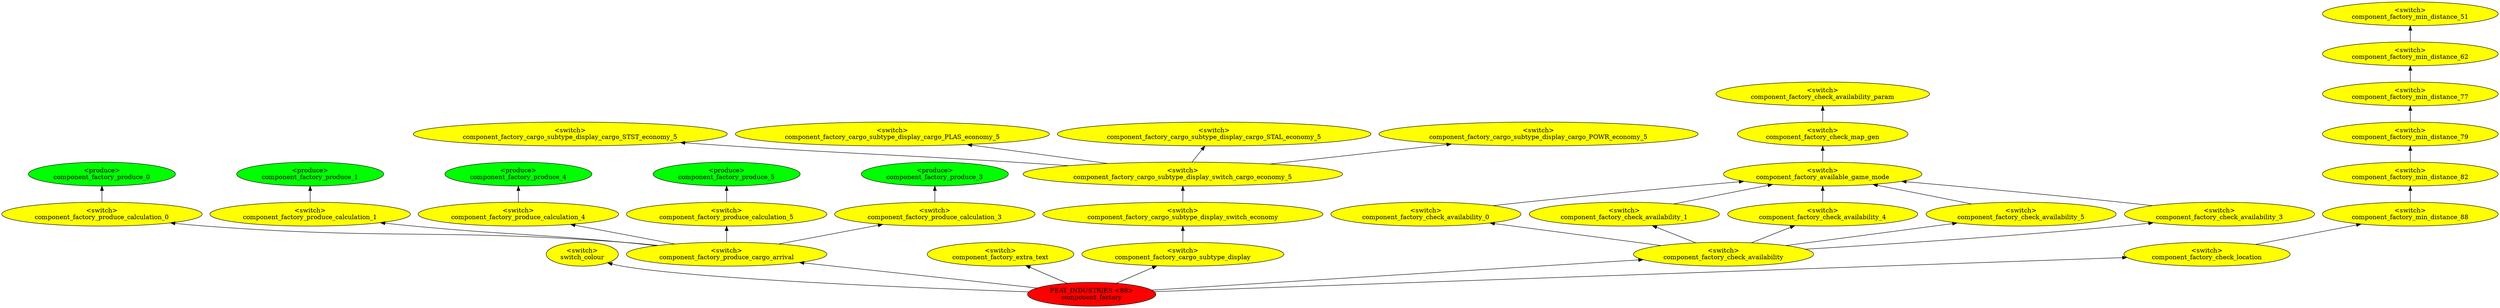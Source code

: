 digraph {
rankdir="BT"
switch_colour [fillcolor=yellow style="filled" label="<switch>\nswitch_colour"]
component_factory_produce_0 [fillcolor=green style="filled" label="<produce>\ncomponent_factory_produce_0"]
component_factory_produce_calculation_0 [fillcolor=yellow style="filled" label="<switch>\ncomponent_factory_produce_calculation_0"]
component_factory_produce_1 [fillcolor=green style="filled" label="<produce>\ncomponent_factory_produce_1"]
component_factory_produce_calculation_1 [fillcolor=yellow style="filled" label="<switch>\ncomponent_factory_produce_calculation_1"]
component_factory_produce_4 [fillcolor=green style="filled" label="<produce>\ncomponent_factory_produce_4"]
component_factory_produce_calculation_4 [fillcolor=yellow style="filled" label="<switch>\ncomponent_factory_produce_calculation_4"]
component_factory_produce_5 [fillcolor=green style="filled" label="<produce>\ncomponent_factory_produce_5"]
component_factory_produce_calculation_5 [fillcolor=yellow style="filled" label="<switch>\ncomponent_factory_produce_calculation_5"]
component_factory_produce_3 [fillcolor=green style="filled" label="<produce>\ncomponent_factory_produce_3"]
component_factory_produce_calculation_3 [fillcolor=yellow style="filled" label="<switch>\ncomponent_factory_produce_calculation_3"]
component_factory_produce_cargo_arrival [fillcolor=yellow style="filled" label="<switch>\ncomponent_factory_produce_cargo_arrival"]
component_factory_extra_text [fillcolor=yellow style="filled" label="<switch>\ncomponent_factory_extra_text"]
component_factory_cargo_subtype_display_cargo_STST_economy_5 [fillcolor=yellow style="filled" label="<switch>\ncomponent_factory_cargo_subtype_display_cargo_STST_economy_5"]
component_factory_cargo_subtype_display_cargo_PLAS_economy_5 [fillcolor=yellow style="filled" label="<switch>\ncomponent_factory_cargo_subtype_display_cargo_PLAS_economy_5"]
component_factory_cargo_subtype_display_cargo_STAL_economy_5 [fillcolor=yellow style="filled" label="<switch>\ncomponent_factory_cargo_subtype_display_cargo_STAL_economy_5"]
component_factory_cargo_subtype_display_cargo_POWR_economy_5 [fillcolor=yellow style="filled" label="<switch>\ncomponent_factory_cargo_subtype_display_cargo_POWR_economy_5"]
component_factory_cargo_subtype_display_switch_cargo_economy_5 [fillcolor=yellow style="filled" label="<switch>\ncomponent_factory_cargo_subtype_display_switch_cargo_economy_5"]
component_factory_cargo_subtype_display_switch_economy [fillcolor=yellow style="filled" label="<switch>\ncomponent_factory_cargo_subtype_display_switch_economy"]
component_factory_cargo_subtype_display [fillcolor=yellow style="filled" label="<switch>\ncomponent_factory_cargo_subtype_display"]
component_factory_check_availability_param [fillcolor=yellow style="filled" label="<switch>\ncomponent_factory_check_availability_param"]
component_factory_check_map_gen [fillcolor=yellow style="filled" label="<switch>\ncomponent_factory_check_map_gen"]
component_factory_available_game_mode [fillcolor=yellow style="filled" label="<switch>\ncomponent_factory_available_game_mode"]
component_factory_check_availability_0 [fillcolor=yellow style="filled" label="<switch>\ncomponent_factory_check_availability_0"]
component_factory_check_availability_1 [fillcolor=yellow style="filled" label="<switch>\ncomponent_factory_check_availability_1"]
component_factory_check_availability_4 [fillcolor=yellow style="filled" label="<switch>\ncomponent_factory_check_availability_4"]
component_factory_check_availability_5 [fillcolor=yellow style="filled" label="<switch>\ncomponent_factory_check_availability_5"]
component_factory_check_availability_3 [fillcolor=yellow style="filled" label="<switch>\ncomponent_factory_check_availability_3"]
component_factory_check_availability [fillcolor=yellow style="filled" label="<switch>\ncomponent_factory_check_availability"]
component_factory_min_distance_51 [fillcolor=yellow style="filled" label="<switch>\ncomponent_factory_min_distance_51"]
component_factory_min_distance_62 [fillcolor=yellow style="filled" label="<switch>\ncomponent_factory_min_distance_62"]
component_factory_min_distance_77 [fillcolor=yellow style="filled" label="<switch>\ncomponent_factory_min_distance_77"]
component_factory_min_distance_79 [fillcolor=yellow style="filled" label="<switch>\ncomponent_factory_min_distance_79"]
component_factory_min_distance_82 [fillcolor=yellow style="filled" label="<switch>\ncomponent_factory_min_distance_82"]
component_factory_min_distance_88 [fillcolor=yellow style="filled" label="<switch>\ncomponent_factory_min_distance_88"]
component_factory_check_location [fillcolor=yellow style="filled" label="<switch>\ncomponent_factory_check_location"]
component_factory [fillcolor=red style="filled" label="FEAT_INDUSTRIES <88>\ncomponent_factory"]
component_factory_check_availability->component_factory_check_availability_3
component_factory_produce_cargo_arrival->component_factory_produce_calculation_0
component_factory->switch_colour
component_factory_produce_cargo_arrival->component_factory_produce_calculation_3
component_factory->component_factory_produce_cargo_arrival
component_factory_produce_calculation_3->component_factory_produce_3
component_factory_cargo_subtype_display_switch_cargo_economy_5->component_factory_cargo_subtype_display_cargo_PLAS_economy_5
component_factory_check_availability->component_factory_check_availability_0
component_factory_produce_calculation_0->component_factory_produce_0
component_factory_check_availability_4->component_factory_available_game_mode
component_factory_cargo_subtype_display_switch_economy->component_factory_cargo_subtype_display_switch_cargo_economy_5
component_factory_check_availability_0->component_factory_available_game_mode
component_factory->component_factory_extra_text
component_factory_check_location->component_factory_min_distance_88
component_factory->component_factory_check_availability
component_factory_min_distance_77->component_factory_min_distance_62
component_factory_min_distance_62->component_factory_min_distance_51
component_factory_produce_cargo_arrival->component_factory_produce_calculation_1
component_factory_produce_cargo_arrival->component_factory_produce_calculation_4
component_factory_check_map_gen->component_factory_check_availability_param
component_factory_cargo_subtype_display_switch_cargo_economy_5->component_factory_cargo_subtype_display_cargo_POWR_economy_5
component_factory_produce_calculation_4->component_factory_produce_4
component_factory_cargo_subtype_display->component_factory_cargo_subtype_display_switch_economy
component_factory_check_availability_1->component_factory_available_game_mode
component_factory_produce_calculation_5->component_factory_produce_5
component_factory_produce_cargo_arrival->component_factory_produce_calculation_5
component_factory_min_distance_88->component_factory_min_distance_82
component_factory_produce_calculation_1->component_factory_produce_1
component_factory_check_availability->component_factory_check_availability_5
component_factory_check_availability_5->component_factory_available_game_mode
component_factory_cargo_subtype_display_switch_cargo_economy_5->component_factory_cargo_subtype_display_cargo_STST_economy_5
component_factory->component_factory_check_location
component_factory_available_game_mode->component_factory_check_map_gen
component_factory->component_factory_cargo_subtype_display
component_factory_cargo_subtype_display_switch_cargo_economy_5->component_factory_cargo_subtype_display_cargo_STAL_economy_5
component_factory_min_distance_82->component_factory_min_distance_79
component_factory_check_availability->component_factory_check_availability_4
component_factory_check_availability->component_factory_check_availability_1
component_factory_check_availability_3->component_factory_available_game_mode
component_factory_min_distance_79->component_factory_min_distance_77
}
